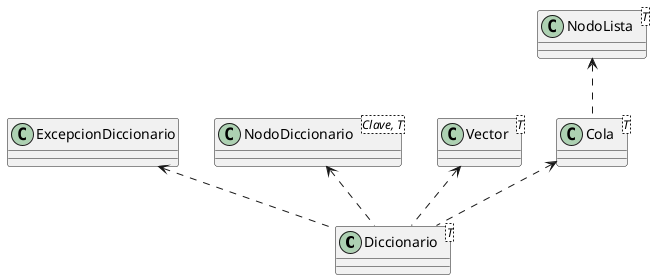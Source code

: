 @startuml

class Diccionario<T> {
}

class ExcepcionDiccionario {
}

class NodoDiccionario<Clave, T> {
}

class Vector<T> {
}

class Cola<T> {
}

class NodoLista<T> {
}
ExcepcionDiccionario <.. Diccionario
NodoDiccionario <.. Diccionario
Vector <.. Diccionario
Cola <.. Diccionario
NodoLista <.. Cola


@enduml
